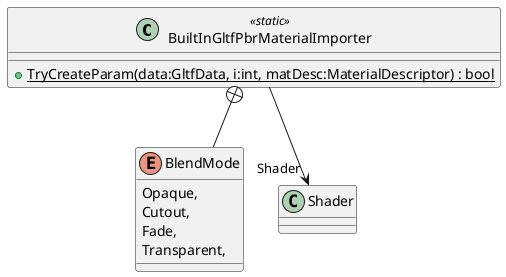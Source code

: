 @startuml
class BuiltInGltfPbrMaterialImporter <<static>> {
    + {static} TryCreateParam(data:GltfData, i:int, matDesc:MaterialDescriptor) : bool
}
enum BlendMode {
    Opaque,
    Cutout,
    Fade,
    Transparent,
}
BuiltInGltfPbrMaterialImporter --> "Shader" Shader
BuiltInGltfPbrMaterialImporter +-- BlendMode
@enduml
